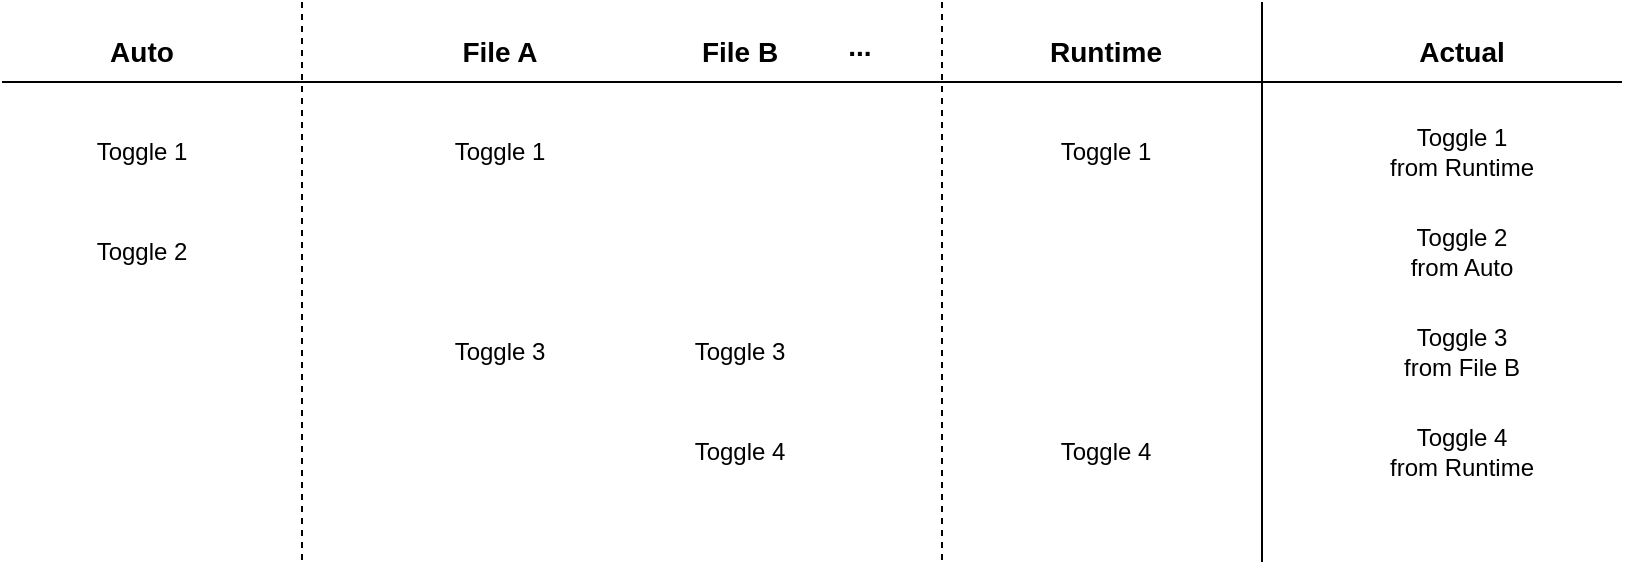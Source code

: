 <mxfile version="27.0.9">
  <diagram name="Page-1" id="IgljjqXF11xHlQnlV1vm">
    <mxGraphModel dx="2066" dy="2388" grid="1" gridSize="10" guides="1" tooltips="1" connect="1" arrows="1" fold="1" page="1" pageScale="1" pageWidth="827" pageHeight="1169" math="0" shadow="0">
      <root>
        <mxCell id="0" />
        <mxCell id="1" parent="0" />
        <mxCell id="ghchXokQqMajBl4t-yi9-3" value="" style="endArrow=none;dashed=1;html=1;rounded=0;strokeWidth=1;" parent="1" edge="1">
          <mxGeometry width="50" height="50" relative="1" as="geometry">
            <mxPoint x="160" y="-40" as="sourcePoint" />
            <mxPoint x="160" y="240" as="targetPoint" />
          </mxGeometry>
        </mxCell>
        <mxCell id="QjxQf7h-RPmqD-Jpzl0V-6" value="" style="endArrow=none;dashed=1;html=1;rounded=0;strokeWidth=1;" parent="1" edge="1">
          <mxGeometry width="50" height="50" relative="1" as="geometry">
            <mxPoint x="480" y="-40" as="sourcePoint" />
            <mxPoint x="480" y="240" as="targetPoint" />
          </mxGeometry>
        </mxCell>
        <mxCell id="QjxQf7h-RPmqD-Jpzl0V-7" value="" style="endArrow=none;html=1;rounded=0;strokeWidth=1;" parent="1" edge="1">
          <mxGeometry width="50" height="50" relative="1" as="geometry">
            <mxPoint x="640" y="-40" as="sourcePoint" />
            <mxPoint x="640" y="240" as="targetPoint" />
          </mxGeometry>
        </mxCell>
        <mxCell id="QjxQf7h-RPmqD-Jpzl0V-1" value="Auto" style="text;html=1;strokeColor=none;fillColor=none;align=center;verticalAlign=middle;whiteSpace=wrap;rounded=0;fontStyle=1;fontSize=14;" parent="1" vertex="1">
          <mxGeometry x="50" y="-30" width="60" height="30" as="geometry" />
        </mxCell>
        <mxCell id="QjxQf7h-RPmqD-Jpzl0V-2" value="File A" style="text;html=1;strokeColor=none;fillColor=none;align=center;verticalAlign=middle;whiteSpace=wrap;rounded=0;fontStyle=1;fontSize=14;" parent="1" vertex="1">
          <mxGeometry x="229" y="-30" width="60" height="30" as="geometry" />
        </mxCell>
        <mxCell id="QjxQf7h-RPmqD-Jpzl0V-3" value="File B" style="text;html=1;strokeColor=none;fillColor=none;align=center;verticalAlign=middle;whiteSpace=wrap;rounded=0;fontStyle=1;fontSize=14;" parent="1" vertex="1">
          <mxGeometry x="349" y="-30" width="60" height="30" as="geometry" />
        </mxCell>
        <mxCell id="QjxQf7h-RPmqD-Jpzl0V-4" value="Runtime" style="text;html=1;strokeColor=none;fillColor=none;align=center;verticalAlign=middle;whiteSpace=wrap;rounded=0;fontStyle=1;fontSize=14;" parent="1" vertex="1">
          <mxGeometry x="532" y="-30" width="60" height="30" as="geometry" />
        </mxCell>
        <mxCell id="QjxQf7h-RPmqD-Jpzl0V-5" value="Actual" style="text;html=1;strokeColor=none;fillColor=none;align=center;verticalAlign=middle;whiteSpace=wrap;rounded=0;fontStyle=1;fontSize=14;" parent="1" vertex="1">
          <mxGeometry x="710" y="-30" width="60" height="30" as="geometry" />
        </mxCell>
        <mxCell id="QjxQf7h-RPmqD-Jpzl0V-8" value="" style="endArrow=none;html=1;rounded=0;strokeWidth=1;" parent="1" edge="1">
          <mxGeometry width="50" height="50" relative="1" as="geometry">
            <mxPoint x="10" as="sourcePoint" />
            <mxPoint x="820" as="targetPoint" />
          </mxGeometry>
        </mxCell>
        <mxCell id="sAZw095eo5NpUbxJhi_2-5" value="Toggle 1" style="text;html=1;strokeColor=none;fillColor=none;align=center;verticalAlign=middle;whiteSpace=wrap;rounded=0;" parent="1" vertex="1">
          <mxGeometry x="50" y="20" width="60" height="30" as="geometry" />
        </mxCell>
        <mxCell id="QjxQf7h-RPmqD-Jpzl0V-11" value="Toggle 1" style="text;html=1;strokeColor=none;fillColor=none;align=center;verticalAlign=middle;whiteSpace=wrap;rounded=0;" parent="1" vertex="1">
          <mxGeometry x="229" y="20" width="60" height="30" as="geometry" />
        </mxCell>
        <mxCell id="QjxQf7h-RPmqD-Jpzl0V-12" value="Toggle 1" style="text;html=1;strokeColor=none;fillColor=none;align=center;verticalAlign=middle;whiteSpace=wrap;rounded=0;" parent="1" vertex="1">
          <mxGeometry x="532" y="20" width="60" height="30" as="geometry" />
        </mxCell>
        <mxCell id="QjxQf7h-RPmqD-Jpzl0V-13" value="Toggle 1&lt;br&gt;from Runtime" style="text;html=1;strokeColor=none;fillColor=none;align=center;verticalAlign=middle;whiteSpace=wrap;rounded=0;" parent="1" vertex="1">
          <mxGeometry x="690" y="20" width="100" height="30" as="geometry" />
        </mxCell>
        <mxCell id="QjxQf7h-RPmqD-Jpzl0V-14" value="Toggle 2" style="text;html=1;strokeColor=none;fillColor=none;align=center;verticalAlign=middle;whiteSpace=wrap;rounded=0;" parent="1" vertex="1">
          <mxGeometry x="50" y="70" width="60" height="30" as="geometry" />
        </mxCell>
        <mxCell id="QjxQf7h-RPmqD-Jpzl0V-15" value="Toggle 2&lt;br&gt;from Auto" style="text;html=1;strokeColor=none;fillColor=none;align=center;verticalAlign=middle;whiteSpace=wrap;rounded=0;" parent="1" vertex="1">
          <mxGeometry x="690" y="70" width="100" height="30" as="geometry" />
        </mxCell>
        <mxCell id="QjxQf7h-RPmqD-Jpzl0V-16" value="Toggle 3" style="text;html=1;strokeColor=none;fillColor=none;align=center;verticalAlign=middle;whiteSpace=wrap;rounded=0;" parent="1" vertex="1">
          <mxGeometry x="229" y="120" width="60" height="30" as="geometry" />
        </mxCell>
        <mxCell id="QjxQf7h-RPmqD-Jpzl0V-17" value="Toggle 3" style="text;html=1;strokeColor=none;fillColor=none;align=center;verticalAlign=middle;whiteSpace=wrap;rounded=0;" parent="1" vertex="1">
          <mxGeometry x="349" y="120" width="60" height="30" as="geometry" />
        </mxCell>
        <mxCell id="QjxQf7h-RPmqD-Jpzl0V-18" value="Toggle 3&lt;br&gt;from File B" style="text;html=1;strokeColor=none;fillColor=none;align=center;verticalAlign=middle;whiteSpace=wrap;rounded=0;" parent="1" vertex="1">
          <mxGeometry x="710" y="120" width="60" height="30" as="geometry" />
        </mxCell>
        <mxCell id="QjxQf7h-RPmqD-Jpzl0V-20" value="Toggle 4" style="text;html=1;strokeColor=none;fillColor=none;align=center;verticalAlign=middle;whiteSpace=wrap;rounded=0;" parent="1" vertex="1">
          <mxGeometry x="349" y="170" width="60" height="30" as="geometry" />
        </mxCell>
        <mxCell id="QjxQf7h-RPmqD-Jpzl0V-21" value="Toggle 4&lt;br&gt;from Runtime" style="text;html=1;strokeColor=none;fillColor=none;align=center;verticalAlign=middle;whiteSpace=wrap;rounded=0;" parent="1" vertex="1">
          <mxGeometry x="700" y="170" width="80" height="30" as="geometry" />
        </mxCell>
        <mxCell id="QjxQf7h-RPmqD-Jpzl0V-22" value="Toggle 4" style="text;html=1;strokeColor=none;fillColor=none;align=center;verticalAlign=middle;whiteSpace=wrap;rounded=0;" parent="1" vertex="1">
          <mxGeometry x="532" y="170" width="60" height="30" as="geometry" />
        </mxCell>
        <mxCell id="wsoxGE0fdQEzw4RMzBQQ-12" value="..." style="text;html=1;strokeColor=none;fillColor=none;align=center;verticalAlign=middle;whiteSpace=wrap;rounded=0;fontStyle=1;fontSize=14;" vertex="1" parent="1">
          <mxGeometry x="409" y="-33" width="60" height="30" as="geometry" />
        </mxCell>
      </root>
    </mxGraphModel>
  </diagram>
</mxfile>
